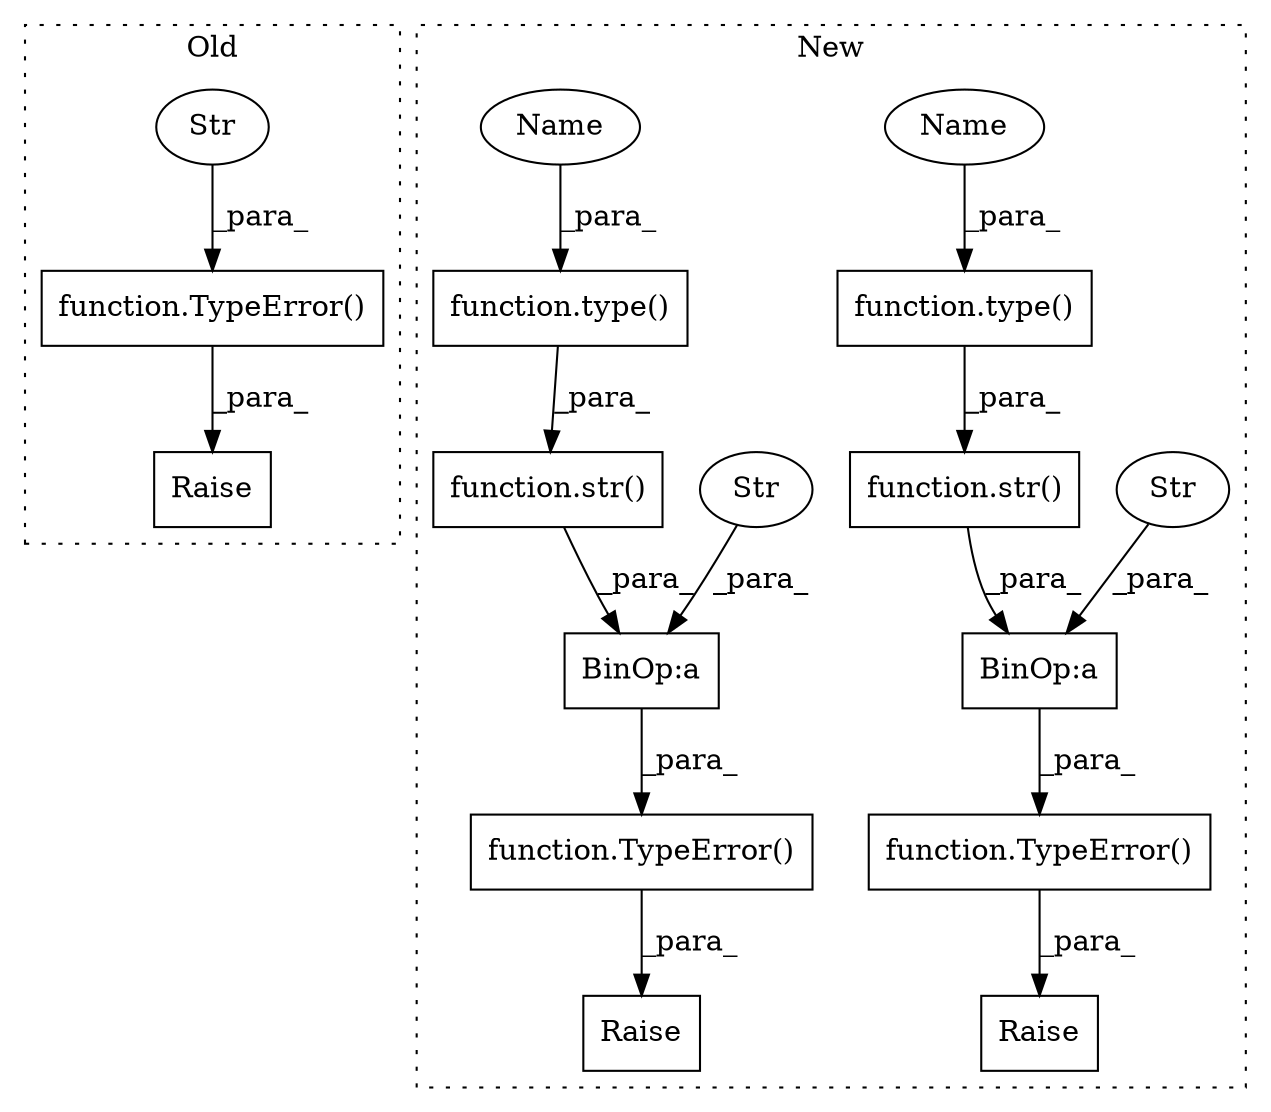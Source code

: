 digraph G {
subgraph cluster0 {
1 [label="Raise" a="91" s="17216" l="6" shape="box"];
6 [label="function.TypeError()" a="75" s="17222,17365" l="10,1" shape="box"];
7 [label="Str" a="66" s="17232" l="133" shape="ellipse"];
label = "Old";
style="dotted";
}
subgraph cluster1 {
2 [label="function.type()" a="75" s="24519,24529" l="5,1" shape="box"];
3 [label="BinOp:a" a="82" s="24512" l="3" shape="box"];
4 [label="Str" a="66" s="24408" l="104" shape="ellipse"];
5 [label="function.TypeError()" a="75" s="24398,24531" l="10,1" shape="box"];
8 [label="function.str()" a="75" s="24515,24530" l="4,1" shape="box"];
9 [label="Raise" a="91" s="24392" l="6" shape="box"];
10 [label="function.type()" a="75" s="24262,24272" l="5,1" shape="box"];
11 [label="BinOp:a" a="82" s="24255" l="3" shape="box"];
12 [label="Str" a="66" s="24143" l="112" shape="ellipse"];
13 [label="function.TypeError()" a="75" s="24133,24274" l="10,1" shape="box"];
14 [label="function.str()" a="75" s="24258,24273" l="4,1" shape="box"];
15 [label="Raise" a="91" s="24127" l="6" shape="box"];
16 [label="Name" a="87" s="24267" l="5" shape="ellipse"];
17 [label="Name" a="87" s="24524" l="5" shape="ellipse"];
label = "New";
style="dotted";
}
2 -> 8 [label="_para_"];
3 -> 5 [label="_para_"];
4 -> 3 [label="_para_"];
5 -> 9 [label="_para_"];
6 -> 1 [label="_para_"];
7 -> 6 [label="_para_"];
8 -> 3 [label="_para_"];
10 -> 14 [label="_para_"];
11 -> 13 [label="_para_"];
12 -> 11 [label="_para_"];
13 -> 15 [label="_para_"];
14 -> 11 [label="_para_"];
16 -> 10 [label="_para_"];
17 -> 2 [label="_para_"];
}
